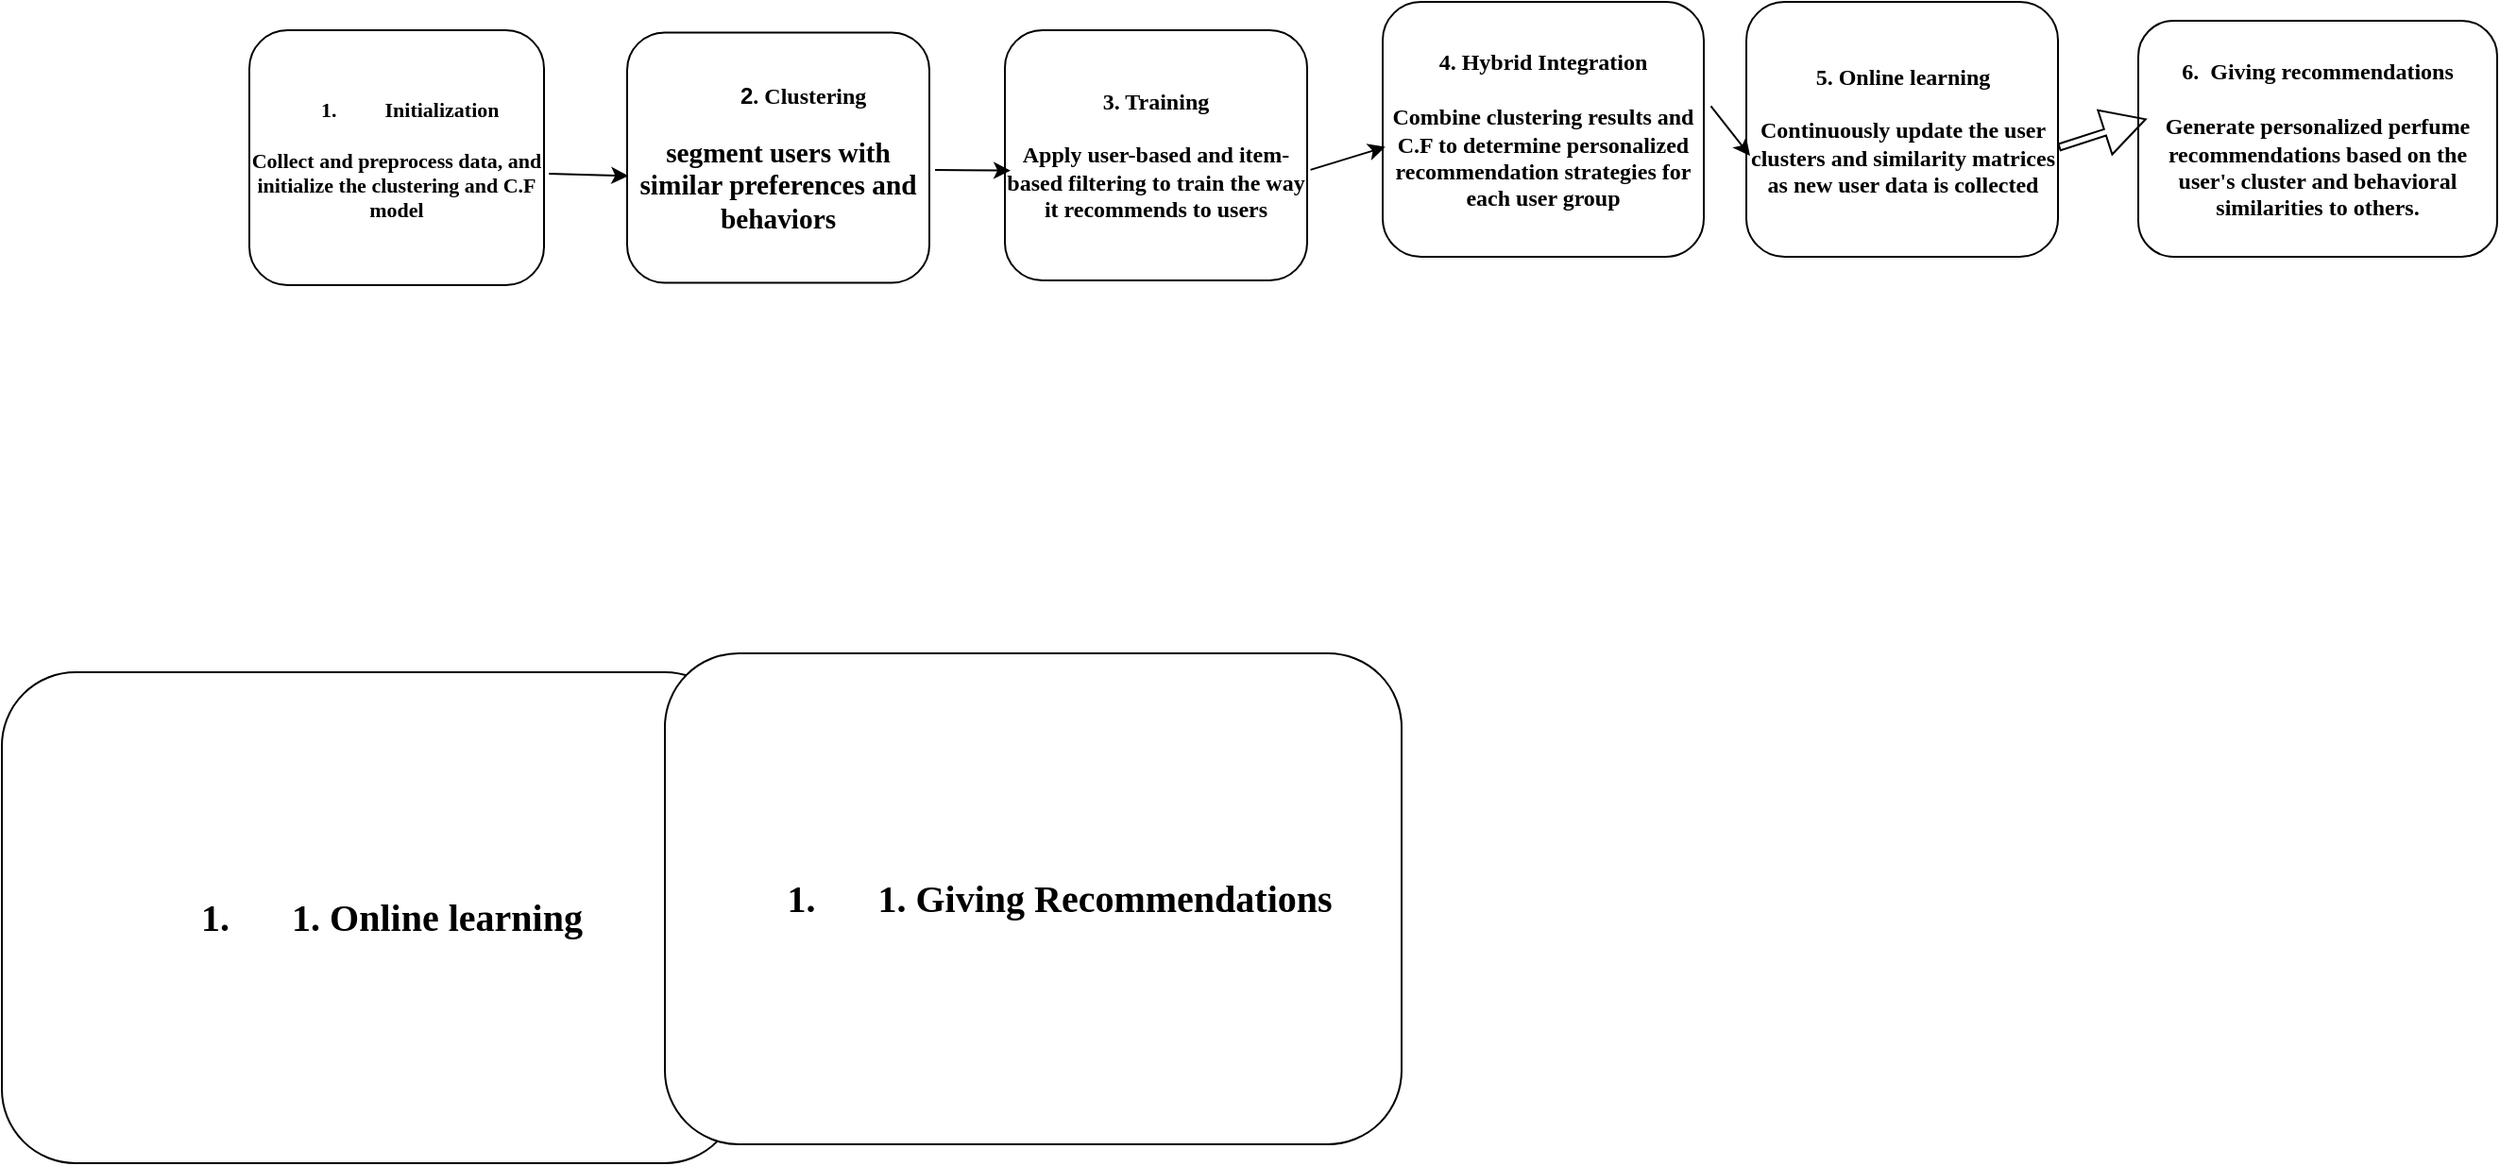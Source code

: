 <mxfile version="26.2.15">
  <diagram name="Trang-1" id="6aLWq1HK-mUqnJQd8z5S">
    <mxGraphModel dx="1678" dy="875" grid="1" gridSize="10" guides="1" tooltips="1" connect="1" arrows="1" fold="1" page="1" pageScale="1" pageWidth="827" pageHeight="1169" math="0" shadow="0">
      <root>
        <mxCell id="0" />
        <mxCell id="1" parent="0" />
        <mxCell id="PBuc0an2zfsc_Rn7re1Y-2" value="&lt;span id=&quot;docs-internal-guid-ec489c87-7fff-a89d-b190-7d89542970eb&quot;&gt;&lt;font face=&quot;Comic Sans MS&quot; style=&quot;color: light-dark(rgb(0, 0, 0), rgb(255, 255, 255)); font-size: 11px;&quot;&gt;&lt;ol style=&quot;margin-top: 0px; margin-bottom: 0px; padding-inline-start: 48px;&quot;&gt;&lt;li aria-level=&quot;1&quot; style=&quot;list-style-type: decimal; background-color: transparent; font-weight: 700; font-variant-numeric: normal; font-variant-east-asian: normal; font-variant-alternates: normal; font-variant-position: normal; font-variant-emoji: normal; vertical-align: baseline; white-space-collapse: preserve;&quot; dir=&quot;ltr&quot;&gt;&lt;p role=&quot;presentation&quot; style=&quot;line-height: 1.38; margin-top: 0pt; margin-bottom: 0pt;&quot; dir=&quot;ltr&quot;&gt;Initialization&lt;/p&gt;&lt;/li&gt;&lt;/ol&gt;&lt;div&gt;&lt;span style=&quot;white-space-collapse: preserve;&quot;&gt;&lt;b&gt;&lt;br&gt;&lt;/b&gt;&lt;/span&gt;&lt;/div&gt;&lt;div style=&quot;&quot;&gt;&lt;span style=&quot;white-space-collapse: preserve;&quot;&gt;&lt;b style=&quot;&quot;&gt;Collect and preprocess data, and initialize the clustering and C.F model&lt;/b&gt;&lt;/span&gt;&lt;/div&gt;&lt;/font&gt;&lt;/span&gt;" style="rounded=1;whiteSpace=wrap;html=1;" vertex="1" parent="1">
          <mxGeometry x="350" y="380" width="156" height="135" as="geometry" />
        </mxCell>
        <mxCell id="PBuc0an2zfsc_Rn7re1Y-5" value="&lt;span id=&quot;docs-internal-guid-ec489c87-7fff-a89d-b190-7d89542970eb&quot;&gt;&lt;font style=&quot;color: light-dark(rgb(0, 0, 0), rgb(255, 255, 255));&quot;&gt;&lt;ol style=&quot;margin-top:0;margin-bottom:0;padding-inline-start:48px;&quot;&gt;&lt;li aria-level=&quot;1&quot; style=&quot;list-style-type: decimal; font-size: 15pt; font-family: Lora, serif; background-color: transparent; font-weight: 700; font-variant-numeric: normal; font-variant-east-asian: normal; font-variant-alternates: normal; font-variant-position: normal; font-variant-emoji: normal; vertical-align: baseline; white-space-collapse: preserve;&quot; dir=&quot;ltr&quot;&gt;&lt;p role=&quot;presentation&quot; style=&quot;line-height: 1.38; margin-top: 0pt; margin-bottom: 0pt;&quot; dir=&quot;ltr&quot;&gt;&lt;span id=&quot;docs-internal-guid-23b6f8d5-7fff-752d-ab61-a783120b3046&quot; style=&quot;font-weight:normal;&quot;&gt;&lt;/span&gt;&lt;/p&gt;&lt;ol style=&quot;margin-top:0;margin-bottom:0;padding-inline-start:48px;&quot;&gt;&lt;li aria-level=&quot;1&quot; style=&quot;list-style-type:decimal;font-size:15pt;font-family:Lora,serif;color:#000000;background-color:transparent;font-weight:700;font-style:normal;font-variant:normal;text-decoration:none;vertical-align:baseline;white-space:pre;&quot; dir=&quot;ltr&quot;&gt;&lt;p role=&quot;presentation&quot; style=&quot;line-height:1.38;margin-top:0pt;margin-bottom:0pt;&quot; dir=&quot;ltr&quot;&gt;&lt;span style=&quot;font-size:15pt;font-family:Lora,serif;color:#000000;background-color:transparent;font-weight:700;font-style:normal;font-variant:normal;text-decoration:none;vertical-align:baseline;white-space:pre;white-space:pre-wrap;&quot;&gt;Online learning&amp;nbsp;&lt;/span&gt;&lt;/p&gt;&lt;/li&gt;&lt;/ol&gt;&lt;/li&gt;&lt;/ol&gt;&lt;/font&gt;&lt;/span&gt;" style="rounded=1;whiteSpace=wrap;html=1;" vertex="1" parent="1">
          <mxGeometry x="219" y="720" width="390" height="260" as="geometry" />
        </mxCell>
        <mxCell id="PBuc0an2zfsc_Rn7re1Y-6" value="&lt;span id=&quot;docs-internal-guid-ec489c87-7fff-a89d-b190-7d89542970eb&quot;&gt;&lt;font style=&quot;color: light-dark(rgb(0, 0, 0), rgb(255, 255, 255));&quot;&gt;&lt;ol style=&quot;margin-top:0;margin-bottom:0;padding-inline-start:48px;&quot;&gt;&lt;li aria-level=&quot;1&quot; style=&quot;list-style-type: decimal; font-size: 15pt; font-family: Lora, serif; background-color: transparent; font-weight: 700; font-variant-numeric: normal; font-variant-east-asian: normal; font-variant-alternates: normal; font-variant-position: normal; font-variant-emoji: normal; vertical-align: baseline; white-space-collapse: preserve;&quot; dir=&quot;ltr&quot;&gt;&lt;p role=&quot;presentation&quot; style=&quot;line-height: 1.38; margin-top: 0pt; margin-bottom: 0pt;&quot; dir=&quot;ltr&quot;&gt;&lt;span id=&quot;docs-internal-guid-731f6139-7fff-8b46-1de5-6358d84a59c4&quot; style=&quot;font-weight:normal;&quot;&gt;&lt;/span&gt;&lt;/p&gt;&lt;ol style=&quot;margin-top:0;margin-bottom:0;padding-inline-start:48px;&quot;&gt;&lt;li aria-level=&quot;1&quot; style=&quot;list-style-type:decimal;font-size:15pt;font-family:Lora,serif;color:#000000;background-color:transparent;font-weight:700;font-style:normal;font-variant:normal;text-decoration:none;vertical-align:baseline;white-space:pre;&quot; dir=&quot;ltr&quot;&gt;&lt;p role=&quot;presentation&quot; style=&quot;line-height:1.38;margin-top:0pt;margin-bottom:0pt;&quot; dir=&quot;ltr&quot;&gt;&lt;span style=&quot;font-size:15pt;font-family:Lora,serif;color:#000000;background-color:transparent;font-weight:700;font-style:normal;font-variant:normal;text-decoration:none;vertical-align:baseline;white-space:pre;white-space:pre-wrap;&quot;&gt;Giving Recommendations&lt;/span&gt;&lt;/p&gt;&lt;/li&gt;&lt;/ol&gt;&lt;/li&gt;&lt;/ol&gt;&lt;/font&gt;&lt;/span&gt;" style="rounded=1;whiteSpace=wrap;html=1;" vertex="1" parent="1">
          <mxGeometry x="570" y="710" width="390" height="260" as="geometry" />
        </mxCell>
        <mxCell id="PBuc0an2zfsc_Rn7re1Y-9" value="&lt;b&gt;&lt;span style=&quot;white-space: pre;&quot;&gt;&#x9;&lt;/span&gt;2&lt;font face=&quot;Comic Sans MS&quot;&gt;. Clustering&lt;/font&gt;&lt;/b&gt;&lt;div&gt;&lt;font face=&quot;Comic Sans MS&quot;&gt;&lt;b&gt;&lt;br&gt;&lt;/b&gt;&lt;/font&gt;&lt;/div&gt;&lt;div&gt;&lt;span id=&quot;docs-internal-guid-9cac1d9a-7fff-763e-b922-73c1cda98487&quot;&gt;&lt;span style=&quot;font-size: 11pt; color: rgb(0, 0, 0); background-color: transparent; font-variant-numeric: normal; font-variant-east-asian: normal; font-variant-alternates: normal; font-variant-position: normal; font-variant-emoji: normal; vertical-align: baseline; white-space-collapse: preserve;&quot;&gt;&lt;font face=&quot;Comic Sans MS&quot;&gt;&lt;b&gt;segment users with similar preferences and behaviors&lt;/b&gt;&lt;/font&gt;&lt;/span&gt;&lt;/span&gt;&lt;/div&gt;" style="rounded=1;whiteSpace=wrap;html=1;" vertex="1" parent="1">
          <mxGeometry x="550" y="381.25" width="160" height="132.5" as="geometry" />
        </mxCell>
        <mxCell id="PBuc0an2zfsc_Rn7re1Y-10" value="&lt;font face=&quot;Comic Sans MS&quot;&gt;&lt;b&gt;3. Training&lt;/b&gt;&lt;/font&gt;&lt;div&gt;&lt;font face=&quot;Comic Sans MS&quot;&gt;&lt;b&gt;&lt;br&gt;&lt;/b&gt;&lt;/font&gt;&lt;/div&gt;&lt;div&gt;&lt;font face=&quot;Comic Sans MS&quot;&gt;&lt;b&gt;Apply user-based and item-based filtering to train the way it recommends to users&lt;/b&gt;&lt;/font&gt;&lt;/div&gt;" style="rounded=1;whiteSpace=wrap;html=1;" vertex="1" parent="1">
          <mxGeometry x="750" y="380" width="160" height="132.5" as="geometry" />
        </mxCell>
        <mxCell id="PBuc0an2zfsc_Rn7re1Y-11" value="&lt;font face=&quot;Comic Sans MS&quot;&gt;&lt;b&gt;4. Hybrid Integration&lt;/b&gt;&lt;/font&gt;&lt;div&gt;&lt;font face=&quot;Comic Sans MS&quot;&gt;&lt;b&gt;&lt;br&gt;&lt;/b&gt;&lt;/font&gt;&lt;/div&gt;&lt;div&gt;&lt;font face=&quot;Comic Sans MS&quot;&gt;&lt;b&gt;Combine clustering results and C.F to determine&amp;nbsp;&lt;span style=&quot;background-color: transparent; color: light-dark(rgb(0, 0, 0), rgb(255, 255, 255));&quot;&gt;personalized recommendation strategies for each user group&lt;/span&gt;&lt;/b&gt;&lt;/font&gt;&lt;/div&gt;" style="rounded=1;whiteSpace=wrap;html=1;" vertex="1" parent="1">
          <mxGeometry x="950" y="365" width="170" height="135" as="geometry" />
        </mxCell>
        <mxCell id="PBuc0an2zfsc_Rn7re1Y-12" value="&lt;font face=&quot;Comic Sans MS&quot;&gt;&lt;b&gt;5. Online learning&lt;/b&gt;&lt;/font&gt;&lt;div&gt;&lt;font face=&quot;Comic Sans MS&quot;&gt;&lt;b&gt;&lt;br&gt;&lt;/b&gt;&lt;/font&gt;&lt;/div&gt;&lt;div&gt;&lt;font face=&quot;Comic Sans MS&quot;&gt;&lt;b&gt;Continuously update the user clusters and similarity matrices as new user data is collected&lt;/b&gt;&lt;/font&gt;&lt;/div&gt;" style="rounded=1;whiteSpace=wrap;html=1;" vertex="1" parent="1">
          <mxGeometry x="1142.5" y="365" width="165" height="135" as="geometry" />
        </mxCell>
        <mxCell id="PBuc0an2zfsc_Rn7re1Y-13" value="&lt;font face=&quot;Comic Sans MS&quot;&gt;&lt;b&gt;6.&amp;nbsp; Giving recommendations&lt;/b&gt;&lt;/font&gt;&lt;div&gt;&lt;font face=&quot;Comic Sans MS&quot;&gt;&lt;b&gt;&lt;br&gt;&lt;/b&gt;&lt;/font&gt;&lt;/div&gt;&lt;div&gt;&lt;font face=&quot;Comic Sans MS&quot;&gt;&lt;b&gt;Generate personalized perfume recommendations based on the user&#39;s cluster and behavioral similarities to others.&lt;/b&gt;&lt;/font&gt;&lt;/div&gt;" style="rounded=1;whiteSpace=wrap;html=1;" vertex="1" parent="1">
          <mxGeometry x="1350" y="375" width="190" height="125" as="geometry" />
        </mxCell>
        <mxCell id="PBuc0an2zfsc_Rn7re1Y-15" value="" style="endArrow=classic;html=1;rounded=0;exitX=1.017;exitY=0.563;exitDx=0;exitDy=0;exitPerimeter=0;entryX=0.004;entryY=0.573;entryDx=0;entryDy=0;entryPerimeter=0;" edge="1" parent="1" source="PBuc0an2zfsc_Rn7re1Y-2" target="PBuc0an2zfsc_Rn7re1Y-9">
          <mxGeometry width="50" height="50" relative="1" as="geometry">
            <mxPoint x="590" y="550" as="sourcePoint" />
            <mxPoint x="640" y="500" as="targetPoint" />
          </mxGeometry>
        </mxCell>
        <mxCell id="PBuc0an2zfsc_Rn7re1Y-16" value="" style="endArrow=classic;html=1;rounded=0;exitX=1.019;exitY=0.549;exitDx=0;exitDy=0;exitPerimeter=0;entryX=0.019;entryY=0.561;entryDx=0;entryDy=0;entryPerimeter=0;" edge="1" parent="1" source="PBuc0an2zfsc_Rn7re1Y-9" target="PBuc0an2zfsc_Rn7re1Y-10">
          <mxGeometry width="50" height="50" relative="1" as="geometry">
            <mxPoint x="760" y="560" as="sourcePoint" />
            <mxPoint x="810" y="510" as="targetPoint" />
          </mxGeometry>
        </mxCell>
        <mxCell id="PBuc0an2zfsc_Rn7re1Y-17" value="" style="endArrow=classic;html=1;rounded=0;exitX=1.011;exitY=0.558;exitDx=0;exitDy=0;exitPerimeter=0;entryX=0.008;entryY=0.569;entryDx=0;entryDy=0;entryPerimeter=0;" edge="1" parent="1" source="PBuc0an2zfsc_Rn7re1Y-10" target="PBuc0an2zfsc_Rn7re1Y-11">
          <mxGeometry width="50" height="50" relative="1" as="geometry">
            <mxPoint x="850" y="560" as="sourcePoint" />
            <mxPoint x="900" y="510" as="targetPoint" />
          </mxGeometry>
        </mxCell>
        <mxCell id="PBuc0an2zfsc_Rn7re1Y-18" value="" style="endArrow=classic;html=1;rounded=0;exitX=1.022;exitY=0.409;exitDx=0;exitDy=0;exitPerimeter=0;entryX=0.012;entryY=0.604;entryDx=0;entryDy=0;entryPerimeter=0;" edge="1" parent="1" source="PBuc0an2zfsc_Rn7re1Y-11" target="PBuc0an2zfsc_Rn7re1Y-12">
          <mxGeometry width="50" height="50" relative="1" as="geometry">
            <mxPoint x="1050" y="580" as="sourcePoint" />
            <mxPoint x="1100" y="530" as="targetPoint" />
          </mxGeometry>
        </mxCell>
        <mxCell id="PBuc0an2zfsc_Rn7re1Y-19" value="" style="shape=flexArrow;endArrow=classic;html=1;rounded=0;exitX=1.002;exitY=0.571;exitDx=0;exitDy=0;exitPerimeter=0;entryX=0.023;entryY=0.416;entryDx=0;entryDy=0;entryPerimeter=0;width=3.529;endSize=7.188;" edge="1" parent="1" source="PBuc0an2zfsc_Rn7re1Y-12" target="PBuc0an2zfsc_Rn7re1Y-13">
          <mxGeometry width="50" height="50" relative="1" as="geometry">
            <mxPoint x="800" y="620" as="sourcePoint" />
            <mxPoint x="850" y="570" as="targetPoint" />
          </mxGeometry>
        </mxCell>
      </root>
    </mxGraphModel>
  </diagram>
</mxfile>
